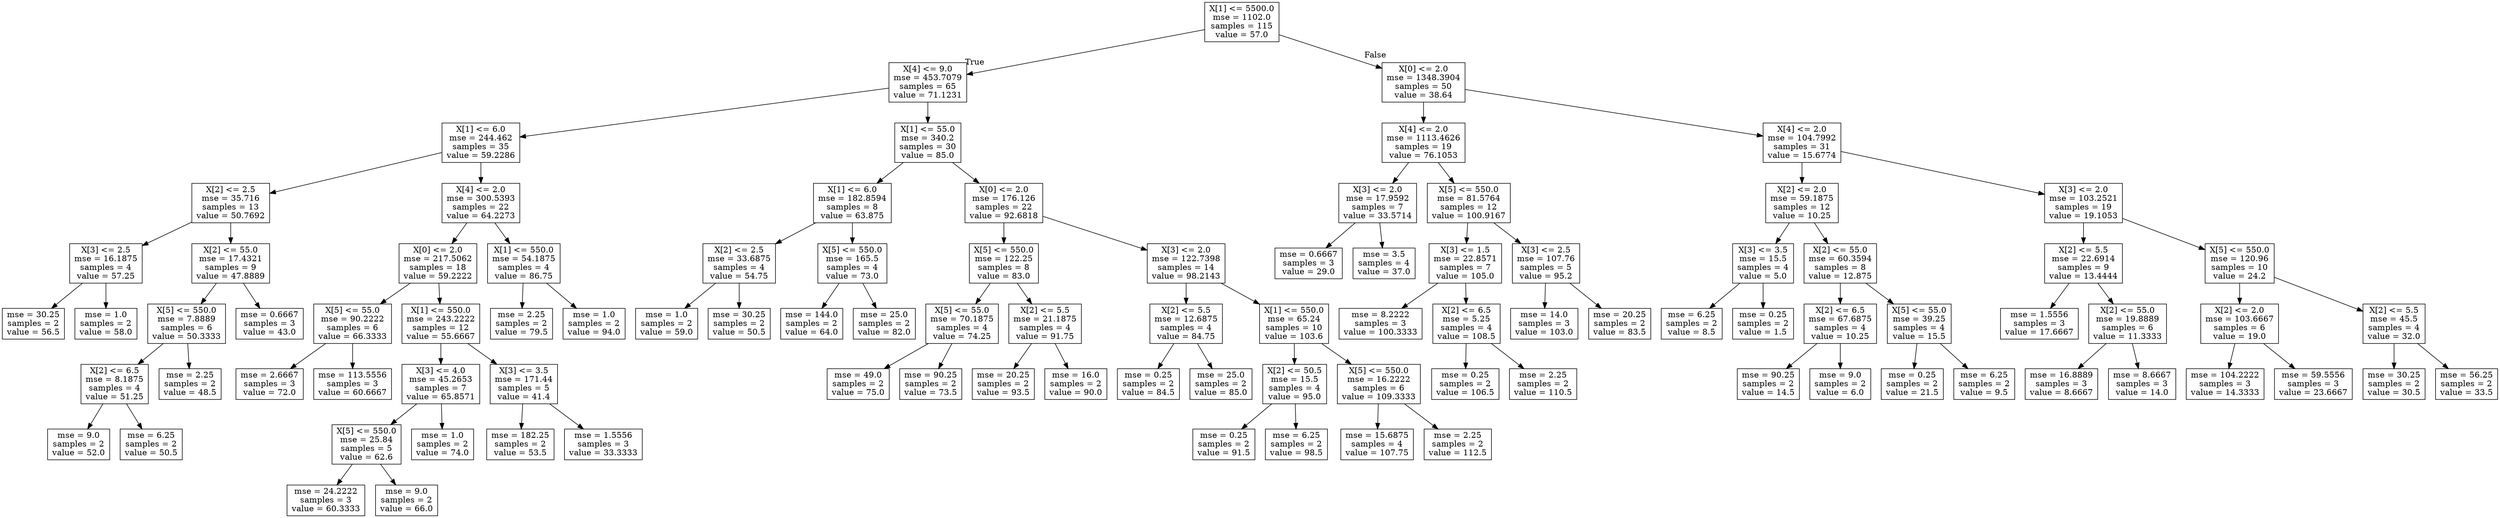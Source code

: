 digraph Tree {
node [shape=box] ;
0 [label="X[1] <= 5500.0\nmse = 1102.0\nsamples = 115\nvalue = 57.0"] ;
1 [label="X[4] <= 9.0\nmse = 453.7079\nsamples = 65\nvalue = 71.1231"] ;
0 -> 1 [labeldistance=2.5, labelangle=45, headlabel="True"] ;
2 [label="X[1] <= 6.0\nmse = 244.462\nsamples = 35\nvalue = 59.2286"] ;
1 -> 2 ;
3 [label="X[2] <= 2.5\nmse = 35.716\nsamples = 13\nvalue = 50.7692"] ;
2 -> 3 ;
4 [label="X[3] <= 2.5\nmse = 16.1875\nsamples = 4\nvalue = 57.25"] ;
3 -> 4 ;
5 [label="mse = 30.25\nsamples = 2\nvalue = 56.5"] ;
4 -> 5 ;
6 [label="mse = 1.0\nsamples = 2\nvalue = 58.0"] ;
4 -> 6 ;
7 [label="X[2] <= 55.0\nmse = 17.4321\nsamples = 9\nvalue = 47.8889"] ;
3 -> 7 ;
8 [label="X[5] <= 550.0\nmse = 7.8889\nsamples = 6\nvalue = 50.3333"] ;
7 -> 8 ;
9 [label="X[2] <= 6.5\nmse = 8.1875\nsamples = 4\nvalue = 51.25"] ;
8 -> 9 ;
10 [label="mse = 9.0\nsamples = 2\nvalue = 52.0"] ;
9 -> 10 ;
11 [label="mse = 6.25\nsamples = 2\nvalue = 50.5"] ;
9 -> 11 ;
12 [label="mse = 2.25\nsamples = 2\nvalue = 48.5"] ;
8 -> 12 ;
13 [label="mse = 0.6667\nsamples = 3\nvalue = 43.0"] ;
7 -> 13 ;
14 [label="X[4] <= 2.0\nmse = 300.5393\nsamples = 22\nvalue = 64.2273"] ;
2 -> 14 ;
15 [label="X[0] <= 2.0\nmse = 217.5062\nsamples = 18\nvalue = 59.2222"] ;
14 -> 15 ;
16 [label="X[5] <= 55.0\nmse = 90.2222\nsamples = 6\nvalue = 66.3333"] ;
15 -> 16 ;
17 [label="mse = 2.6667\nsamples = 3\nvalue = 72.0"] ;
16 -> 17 ;
18 [label="mse = 113.5556\nsamples = 3\nvalue = 60.6667"] ;
16 -> 18 ;
19 [label="X[1] <= 550.0\nmse = 243.2222\nsamples = 12\nvalue = 55.6667"] ;
15 -> 19 ;
20 [label="X[3] <= 4.0\nmse = 45.2653\nsamples = 7\nvalue = 65.8571"] ;
19 -> 20 ;
21 [label="X[5] <= 550.0\nmse = 25.84\nsamples = 5\nvalue = 62.6"] ;
20 -> 21 ;
22 [label="mse = 24.2222\nsamples = 3\nvalue = 60.3333"] ;
21 -> 22 ;
23 [label="mse = 9.0\nsamples = 2\nvalue = 66.0"] ;
21 -> 23 ;
24 [label="mse = 1.0\nsamples = 2\nvalue = 74.0"] ;
20 -> 24 ;
25 [label="X[3] <= 3.5\nmse = 171.44\nsamples = 5\nvalue = 41.4"] ;
19 -> 25 ;
26 [label="mse = 182.25\nsamples = 2\nvalue = 53.5"] ;
25 -> 26 ;
27 [label="mse = 1.5556\nsamples = 3\nvalue = 33.3333"] ;
25 -> 27 ;
28 [label="X[1] <= 550.0\nmse = 54.1875\nsamples = 4\nvalue = 86.75"] ;
14 -> 28 ;
29 [label="mse = 2.25\nsamples = 2\nvalue = 79.5"] ;
28 -> 29 ;
30 [label="mse = 1.0\nsamples = 2\nvalue = 94.0"] ;
28 -> 30 ;
31 [label="X[1] <= 55.0\nmse = 340.2\nsamples = 30\nvalue = 85.0"] ;
1 -> 31 ;
32 [label="X[1] <= 6.0\nmse = 182.8594\nsamples = 8\nvalue = 63.875"] ;
31 -> 32 ;
33 [label="X[2] <= 2.5\nmse = 33.6875\nsamples = 4\nvalue = 54.75"] ;
32 -> 33 ;
34 [label="mse = 1.0\nsamples = 2\nvalue = 59.0"] ;
33 -> 34 ;
35 [label="mse = 30.25\nsamples = 2\nvalue = 50.5"] ;
33 -> 35 ;
36 [label="X[5] <= 550.0\nmse = 165.5\nsamples = 4\nvalue = 73.0"] ;
32 -> 36 ;
37 [label="mse = 144.0\nsamples = 2\nvalue = 64.0"] ;
36 -> 37 ;
38 [label="mse = 25.0\nsamples = 2\nvalue = 82.0"] ;
36 -> 38 ;
39 [label="X[0] <= 2.0\nmse = 176.126\nsamples = 22\nvalue = 92.6818"] ;
31 -> 39 ;
40 [label="X[5] <= 550.0\nmse = 122.25\nsamples = 8\nvalue = 83.0"] ;
39 -> 40 ;
41 [label="X[5] <= 55.0\nmse = 70.1875\nsamples = 4\nvalue = 74.25"] ;
40 -> 41 ;
42 [label="mse = 49.0\nsamples = 2\nvalue = 75.0"] ;
41 -> 42 ;
43 [label="mse = 90.25\nsamples = 2\nvalue = 73.5"] ;
41 -> 43 ;
44 [label="X[2] <= 5.5\nmse = 21.1875\nsamples = 4\nvalue = 91.75"] ;
40 -> 44 ;
45 [label="mse = 20.25\nsamples = 2\nvalue = 93.5"] ;
44 -> 45 ;
46 [label="mse = 16.0\nsamples = 2\nvalue = 90.0"] ;
44 -> 46 ;
47 [label="X[3] <= 2.0\nmse = 122.7398\nsamples = 14\nvalue = 98.2143"] ;
39 -> 47 ;
48 [label="X[2] <= 5.5\nmse = 12.6875\nsamples = 4\nvalue = 84.75"] ;
47 -> 48 ;
49 [label="mse = 0.25\nsamples = 2\nvalue = 84.5"] ;
48 -> 49 ;
50 [label="mse = 25.0\nsamples = 2\nvalue = 85.0"] ;
48 -> 50 ;
51 [label="X[1] <= 550.0\nmse = 65.24\nsamples = 10\nvalue = 103.6"] ;
47 -> 51 ;
52 [label="X[2] <= 50.5\nmse = 15.5\nsamples = 4\nvalue = 95.0"] ;
51 -> 52 ;
53 [label="mse = 0.25\nsamples = 2\nvalue = 91.5"] ;
52 -> 53 ;
54 [label="mse = 6.25\nsamples = 2\nvalue = 98.5"] ;
52 -> 54 ;
55 [label="X[5] <= 550.0\nmse = 16.2222\nsamples = 6\nvalue = 109.3333"] ;
51 -> 55 ;
56 [label="mse = 15.6875\nsamples = 4\nvalue = 107.75"] ;
55 -> 56 ;
57 [label="mse = 2.25\nsamples = 2\nvalue = 112.5"] ;
55 -> 57 ;
58 [label="X[0] <= 2.0\nmse = 1348.3904\nsamples = 50\nvalue = 38.64"] ;
0 -> 58 [labeldistance=2.5, labelangle=-45, headlabel="False"] ;
59 [label="X[4] <= 2.0\nmse = 1113.4626\nsamples = 19\nvalue = 76.1053"] ;
58 -> 59 ;
60 [label="X[3] <= 2.0\nmse = 17.9592\nsamples = 7\nvalue = 33.5714"] ;
59 -> 60 ;
61 [label="mse = 0.6667\nsamples = 3\nvalue = 29.0"] ;
60 -> 61 ;
62 [label="mse = 3.5\nsamples = 4\nvalue = 37.0"] ;
60 -> 62 ;
63 [label="X[5] <= 550.0\nmse = 81.5764\nsamples = 12\nvalue = 100.9167"] ;
59 -> 63 ;
64 [label="X[3] <= 1.5\nmse = 22.8571\nsamples = 7\nvalue = 105.0"] ;
63 -> 64 ;
65 [label="mse = 8.2222\nsamples = 3\nvalue = 100.3333"] ;
64 -> 65 ;
66 [label="X[2] <= 6.5\nmse = 5.25\nsamples = 4\nvalue = 108.5"] ;
64 -> 66 ;
67 [label="mse = 0.25\nsamples = 2\nvalue = 106.5"] ;
66 -> 67 ;
68 [label="mse = 2.25\nsamples = 2\nvalue = 110.5"] ;
66 -> 68 ;
69 [label="X[3] <= 2.5\nmse = 107.76\nsamples = 5\nvalue = 95.2"] ;
63 -> 69 ;
70 [label="mse = 14.0\nsamples = 3\nvalue = 103.0"] ;
69 -> 70 ;
71 [label="mse = 20.25\nsamples = 2\nvalue = 83.5"] ;
69 -> 71 ;
72 [label="X[4] <= 2.0\nmse = 104.7992\nsamples = 31\nvalue = 15.6774"] ;
58 -> 72 ;
73 [label="X[2] <= 2.0\nmse = 59.1875\nsamples = 12\nvalue = 10.25"] ;
72 -> 73 ;
74 [label="X[3] <= 3.5\nmse = 15.5\nsamples = 4\nvalue = 5.0"] ;
73 -> 74 ;
75 [label="mse = 6.25\nsamples = 2\nvalue = 8.5"] ;
74 -> 75 ;
76 [label="mse = 0.25\nsamples = 2\nvalue = 1.5"] ;
74 -> 76 ;
77 [label="X[2] <= 55.0\nmse = 60.3594\nsamples = 8\nvalue = 12.875"] ;
73 -> 77 ;
78 [label="X[2] <= 6.5\nmse = 67.6875\nsamples = 4\nvalue = 10.25"] ;
77 -> 78 ;
79 [label="mse = 90.25\nsamples = 2\nvalue = 14.5"] ;
78 -> 79 ;
80 [label="mse = 9.0\nsamples = 2\nvalue = 6.0"] ;
78 -> 80 ;
81 [label="X[5] <= 55.0\nmse = 39.25\nsamples = 4\nvalue = 15.5"] ;
77 -> 81 ;
82 [label="mse = 0.25\nsamples = 2\nvalue = 21.5"] ;
81 -> 82 ;
83 [label="mse = 6.25\nsamples = 2\nvalue = 9.5"] ;
81 -> 83 ;
84 [label="X[3] <= 2.0\nmse = 103.2521\nsamples = 19\nvalue = 19.1053"] ;
72 -> 84 ;
85 [label="X[2] <= 5.5\nmse = 22.6914\nsamples = 9\nvalue = 13.4444"] ;
84 -> 85 ;
86 [label="mse = 1.5556\nsamples = 3\nvalue = 17.6667"] ;
85 -> 86 ;
87 [label="X[2] <= 55.0\nmse = 19.8889\nsamples = 6\nvalue = 11.3333"] ;
85 -> 87 ;
88 [label="mse = 16.8889\nsamples = 3\nvalue = 8.6667"] ;
87 -> 88 ;
89 [label="mse = 8.6667\nsamples = 3\nvalue = 14.0"] ;
87 -> 89 ;
90 [label="X[5] <= 550.0\nmse = 120.96\nsamples = 10\nvalue = 24.2"] ;
84 -> 90 ;
91 [label="X[2] <= 2.0\nmse = 103.6667\nsamples = 6\nvalue = 19.0"] ;
90 -> 91 ;
92 [label="mse = 104.2222\nsamples = 3\nvalue = 14.3333"] ;
91 -> 92 ;
93 [label="mse = 59.5556\nsamples = 3\nvalue = 23.6667"] ;
91 -> 93 ;
94 [label="X[2] <= 5.5\nmse = 45.5\nsamples = 4\nvalue = 32.0"] ;
90 -> 94 ;
95 [label="mse = 30.25\nsamples = 2\nvalue = 30.5"] ;
94 -> 95 ;
96 [label="mse = 56.25\nsamples = 2\nvalue = 33.5"] ;
94 -> 96 ;
}